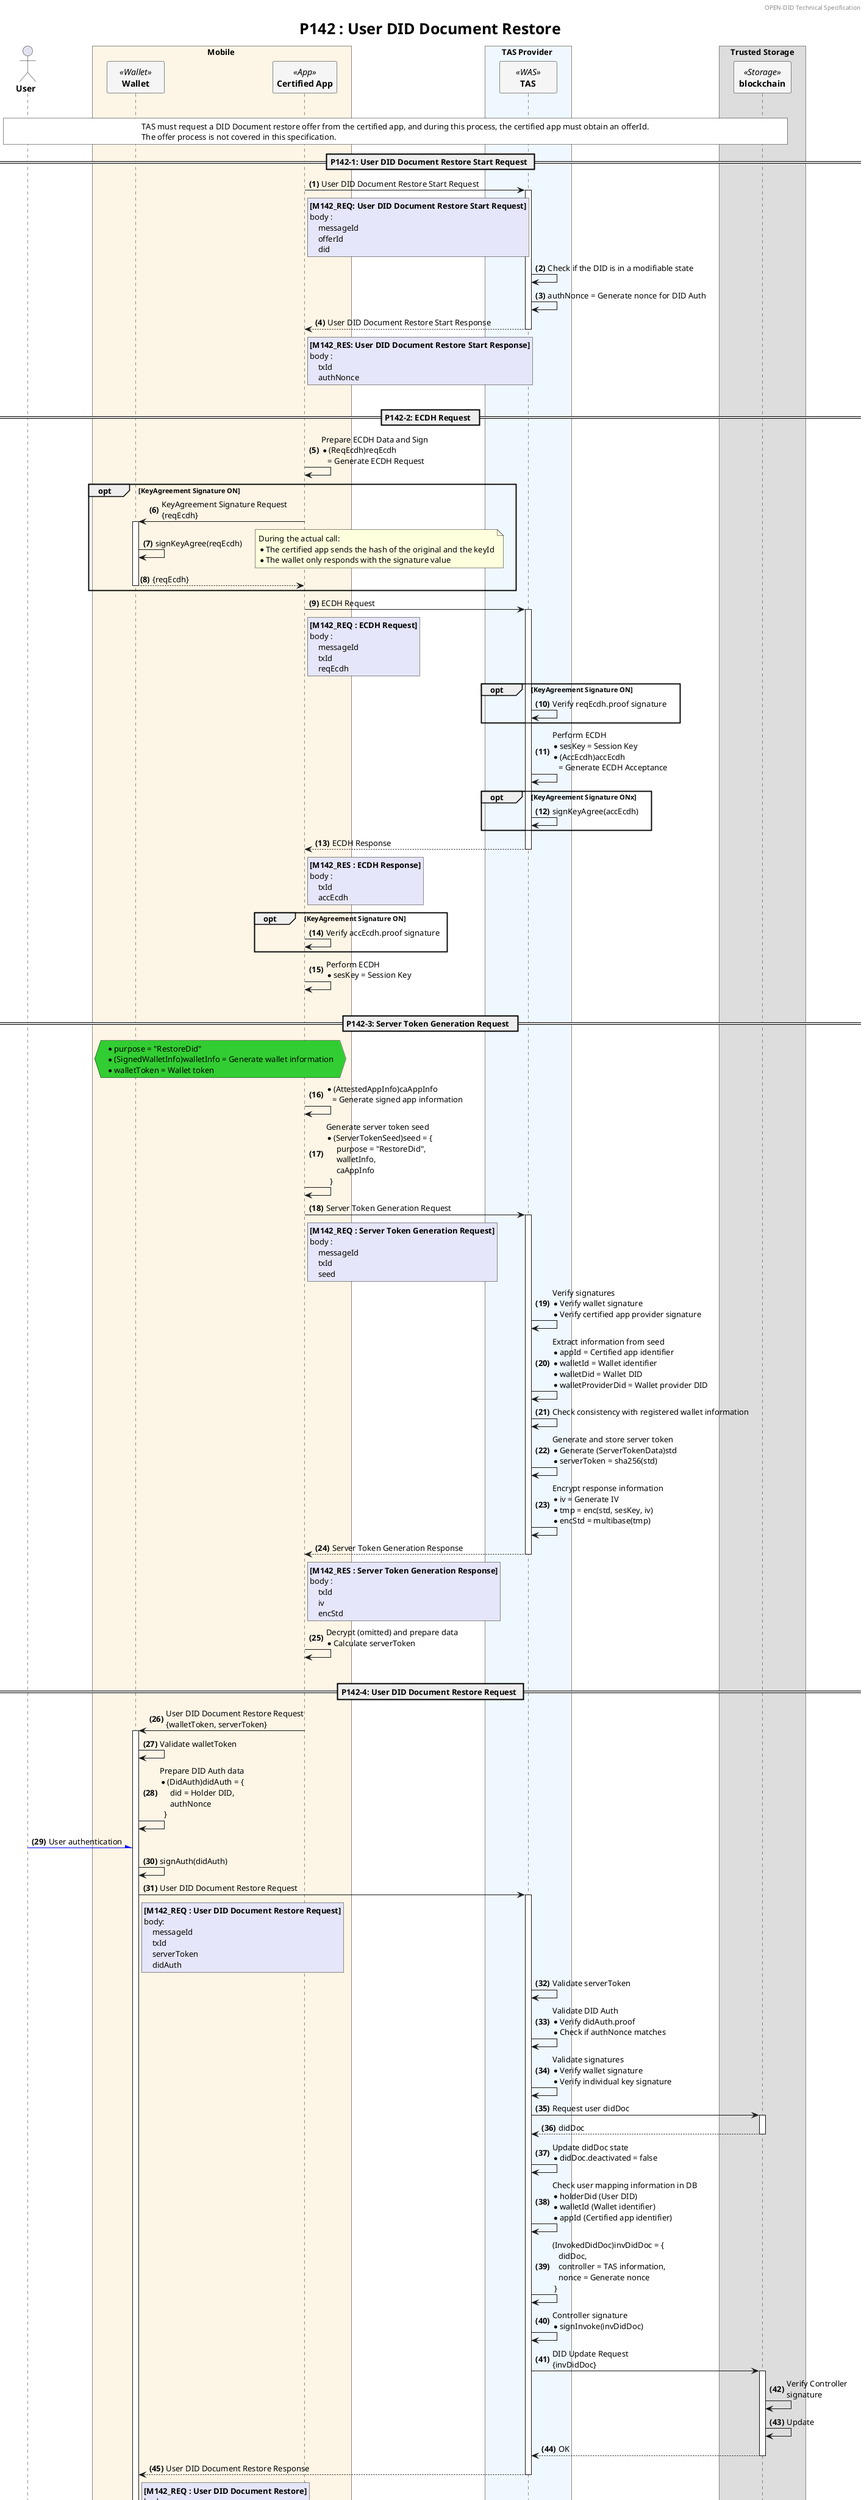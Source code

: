 @startuml P142_restore_diddoc

'- - - - - - - - - - - - - - - - - - - - - - - - - - - - - - - - - - - - - - - - - - - - - - - - - - - - - - - - - - -
' Settings
'- - - - - - - - - - - - - - - - - - - - - - - - - - - - - - - - - - - - - - - - - - - - - - - - - - - - - - - - - - -
'=== Header and Footer ===
header OPEN-DID Technical Specification
footer
  	Page %page% of %lastpage% at %date("yyyy-MM-dd hh:mm:ss")
end footer

'=== Title ===
title
	<size:25>P142 : User DID Document Restore</size>
end title

'=== Options ===
autonumber "<b>(#)</b>"

'=== Panticipants ===
skinparam ParticipantPadding 20
skinparam BoxPadding 20
skinparam MaxMessageSize 500
skinparam MinClassWidth 80

actor "**User**" as USER

box Mobile #OldLace
    participant "**Wallet**" as WALLET <<Wallet>> #WhiteSmoke
    participant "**Certified App**" as CA <<App>> #WhiteSmoke    
end box

box TAS Provider #AliceBlue
    participant "**TAS**" as TAS <<WAS>> #WhiteSmoke
end box

box Trusted Storage
    participant "**blockchain**" as BC <<Storage>> #WhiteSmoke
end box 

'- - - - - - - - - - - - - - - - - - - - - - - - - - - - - - - - - - - - - - - - - - - - - - - - - - - - - - - - - - -
' Constants
'- - - - - - - - - - - - - - - - - - - - - - - - - - - - - - - - - - - - - - - - - - - - - - - - - - - - - - - - - - -
!$refdoc = "Refer to separate document"
!$doc = "Refer to data specification document"

'- - - - - - - - - - - - - - - - - - - - - - - - - - - - - - - - - - - - - - - - - - - - - - - - - - - - - - - - - - -
' Content
'- - - - - - - - - - - - - - - - - - - - - - - - - - - - - - - - - - - - - - - - - - - - - - - - - - - - - - - - - - -
|||

rnote across #white
    TAS must request a DID Document restore offer from the certified app, and during this process, the certified app must obtain an offerId.
    The offer process is not covered in this specification.
end hnote


== P142-1: User DID Document Restore Start Request ==
CA -> TAS++: User DID Document Restore Start Request
rnote right of CA #Lavender        
    **[M142_REQ: User DID Document Restore Start Request]**
    body : 
        messageId
        offerId
        did
end note

    TAS -> TAS: Check if the DID is in a modifiable state
    TAS -> TAS: authNonce = Generate nonce for DID Auth

return User DID Document Restore Start Response
rnote right of CA #Lavender        
    **[M142_RES: User DID Document Restore Start Response]**
    body : 
        txId
        authNonce
end note


|||
== P142-2: ECDH Request  ==
CA -> CA: Prepare ECDH Data and Sign\
            \n* (ReqEcdh)reqEcdh\
            \n   = Generate ECDH Request

opt KeyAgreement Signature ON
    CA -> WALLET ++: KeyAgreement Signature Request\n{reqEcdh}
        WALLET -> WALLET: signKeyAgree(reqEcdh)
        note right
            During the actual call:
            * The certified app sends the hash of the original and the keyId
            * The wallet only responds with the signature value
        end note
    return {reqEcdh}
end

CA -> TAS++ : ECDH Request
rnote right of CA #Lavender
    **[M142_REQ : ECDH Request]**
    body : 
        messageId
        txId
        reqEcdh
end note

    opt KeyAgreement Signature ON
        TAS -> TAS: Verify reqEcdh.proof signature
    end

    TAS -> TAS: Perform ECDH\
                \n* sesKey = Session Key\
                \n* (AccEcdh)accEcdh\
                \n   = Generate ECDH Acceptance

    opt KeyAgreement Signature ONx
        TAS -> TAS: signKeyAgree(accEcdh)
    end

return ECDH Response
rnote right of CA #Lavender
    **[M142_RES : ECDH Response]**
    body : 
        txId
        accEcdh
end note

opt KeyAgreement Signature ON
    CA -> CA: Verify accEcdh.proof signature
end

CA -> CA: Perform ECDH\n* sesKey = Session Key

|||
== P142-3: Server Token Generation Request  ==
hnote over CA, WALLET #LimeGreen
    * purpose = "RestoreDid"
    * (SignedWalletInfo)walletInfo = Generate wallet information
    * walletToken = Wallet token
end hnote

CA -> CA: * (AttestedAppInfo)caAppInfo\
        \n   = Generate signed app information

CA -> CA: Generate server token seed\
        \n* (ServerTokenSeed)seed = {\
        \n     purpose = "RestoreDid",\
        \n     walletInfo,\
        \n     caAppInfo\
        \n  }

CA -> TAS++ : Server Token Generation Request
rnote right of CA #Lavender
    **[M142_REQ : Server Token Generation Request]**
    body : 
        messageId
        txId
        seed
end note

    TAS -> TAS: Verify signatures\
            \n* Verify wallet signature\
            \n* Verify certified app provider signature

    TAS -> TAS: Extract information from seed\
            \n* appId = Certified app identifier\
            \n* walletId = Wallet identifier\
            \n* walletDid = Wallet DID\
            \n* walletProviderDid = Wallet provider DID

    TAS -> TAS: Check consistency with registered wallet information

    TAS -> TAS: Generate and store server token\
            \n* Generate (ServerTokenData)std\
            \n* serverToken = sha256(std)

    TAS -> TAS: Encrypt response information\
            \n* iv = Generate IV\
            \n* tmp = enc(std, sesKey, iv)\
            \n* encStd = multibase(tmp)

return Server Token Generation Response
rnote right of CA #Lavender
    **[M142_RES : Server Token Generation Response]**
    body : 
        txId
        iv
        encStd
end note

CA -> CA: Decrypt (omitted) and prepare data\
        \n* Calculate serverToken

|||
== P142-4: User DID Document Restore Request ==

CA -> WALLET ++: User DID Document Restore Request\n{walletToken, serverToken}
    WALLET -> WALLET: Validate walletToken

    WALLET -> WALLET: Prepare DID Auth data\
    \n* (DidAuth)didAuth = {\
    \n     did = Holder DID,\
    \n     authNonce\
    \n  }

    USER -[#Blue]\ WALLET: User authentication
    WALLET -> WALLET: signAuth(didAuth)

    WALLET -> TAS ++: User DID Document Restore Request
    rnote right of WALLET #Lavender
        **[M142_REQ : User DID Document Restore Request]**
        body:
            messageId
            txId
            serverToken
            didAuth
    end note
        TAS -> TAS: Validate serverToken

        TAS -> TAS: Validate DID Auth\
                \n* Verify didAuth.proof\
                \n* Check if authNonce matches

        TAS -> TAS: Validate signatures\
            \n* Verify wallet signature\
            \n* Verify individual key signature
        
        TAS -> BC ++: Request user didDoc
        return didDoc

        TAS -> TAS: Update didDoc state\
            \n* didDoc.deactivated = false

        TAS -> TAS: Check user mapping information in DB\
        \n* holderDid (User DID)\
        \n* walletId (Wallet identifier)\
        \n* appId (Certified app identifier)

        TAS -> TAS: (InvokedDidDoc)invDidDoc = {\
            \n   didDoc,\
            \n   controller = TAS information,\
            \n   nonce = Generate nonce\
            \n }

        TAS -> TAS: Controller signature\
            \n* signInvoke(invDidDoc)

        TAS -> BC ++: DID Update Request\n{invDidDoc}
            BC -> BC: Verify Controller\nsignature
            BC -> BC: Update
        return OK

        return User DID Document Restore Response
        rnote right of WALLET #Lavender
            **[M142_REQ : User DID Document Restore]**
            body:
                txId
        end note
return OK


|||
== P142-5: User DID Document Restore Completion ==
CA -> TAS++: User DID Document Restore Completion Request
rnote right of CA #Lavender        
    **[M142_REQ: User DID Document Restore Completion Request]**
    body:
        messageId
        txId
        serverToken
end note

    TAS -> TAS: Validate serverToken
    TAS -> TAS: Delete session information and end transaction

return User DID Document Restore Completion Response
rnote right of CA #Lavender        
    **[M142_RES: User DID Document Restore Completion Request]**
    body:
        txId
end note

|||
|||
@enduml

